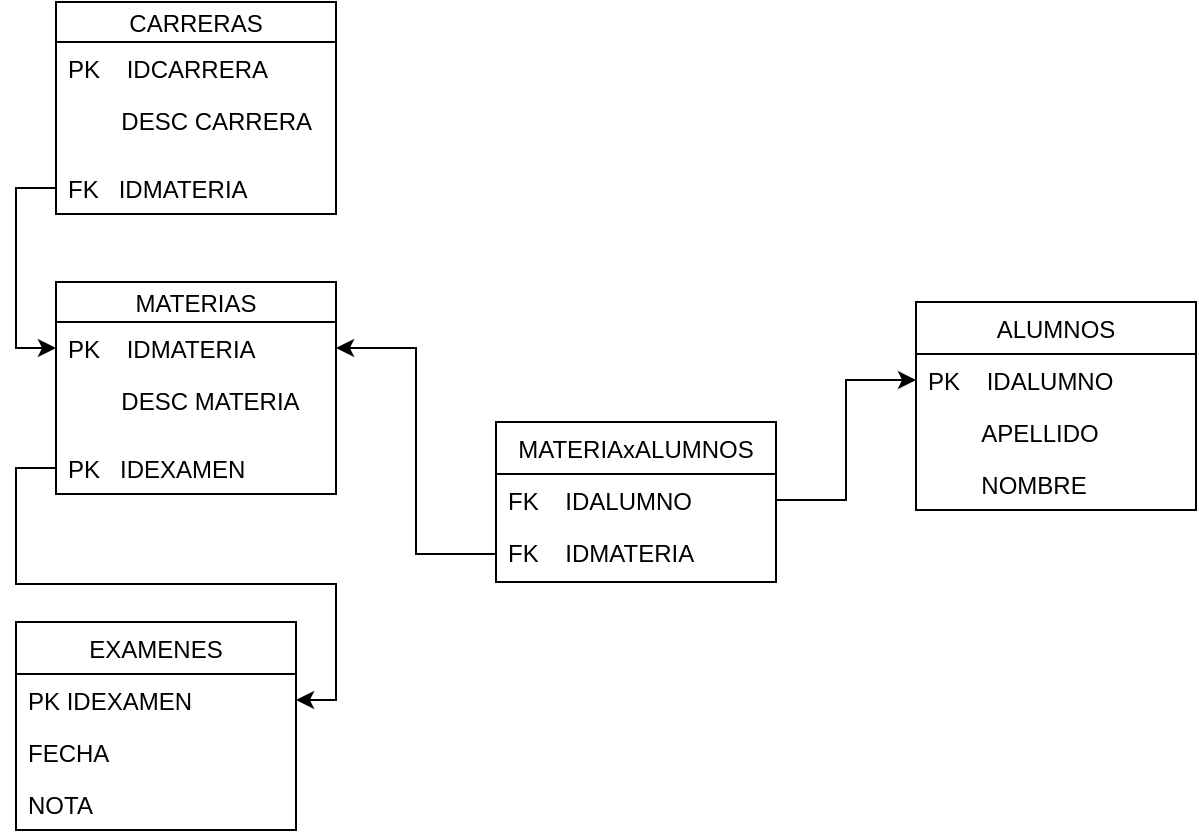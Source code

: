 <mxfile version="17.4.3" type="github">
  <diagram name="Page-1" id="2ca16b54-16f6-2749-3443-fa8db7711227">
    <mxGraphModel dx="1093" dy="576" grid="1" gridSize="10" guides="1" tooltips="1" connect="1" arrows="1" fold="1" page="1" pageScale="1" pageWidth="1100" pageHeight="850" background="none" math="0" shadow="0">
      <root>
        <mxCell id="0" />
        <mxCell id="1" parent="0" />
        <mxCell id="y2i91cYPlv53iorKBUYe-14" value="EXAMENES" style="swimlane;fontStyle=0;childLayout=stackLayout;horizontal=1;startSize=26;fillColor=none;horizontalStack=0;resizeParent=1;resizeParentMax=0;resizeLast=0;collapsible=1;marginBottom=0;" vertex="1" parent="1">
          <mxGeometry x="290" y="480" width="140" height="104" as="geometry" />
        </mxCell>
        <mxCell id="y2i91cYPlv53iorKBUYe-15" value="PK IDEXAMEN" style="text;strokeColor=none;fillColor=none;align=left;verticalAlign=top;spacingLeft=4;spacingRight=4;overflow=hidden;rotatable=0;points=[[0,0.5],[1,0.5]];portConstraint=eastwest;" vertex="1" parent="y2i91cYPlv53iorKBUYe-14">
          <mxGeometry y="26" width="140" height="26" as="geometry" />
        </mxCell>
        <mxCell id="y2i91cYPlv53iorKBUYe-16" value="FECHA" style="text;strokeColor=none;fillColor=none;align=left;verticalAlign=top;spacingLeft=4;spacingRight=4;overflow=hidden;rotatable=0;points=[[0,0.5],[1,0.5]];portConstraint=eastwest;" vertex="1" parent="y2i91cYPlv53iorKBUYe-14">
          <mxGeometry y="52" width="140" height="26" as="geometry" />
        </mxCell>
        <mxCell id="y2i91cYPlv53iorKBUYe-17" value="NOTA" style="text;strokeColor=none;fillColor=none;align=left;verticalAlign=top;spacingLeft=4;spacingRight=4;overflow=hidden;rotatable=0;points=[[0,0.5],[1,0.5]];portConstraint=eastwest;" vertex="1" parent="y2i91cYPlv53iorKBUYe-14">
          <mxGeometry y="78" width="140" height="26" as="geometry" />
        </mxCell>
        <mxCell id="y2i91cYPlv53iorKBUYe-18" value="ALUMNOS" style="swimlane;fontStyle=0;childLayout=stackLayout;horizontal=1;startSize=26;fillColor=none;horizontalStack=0;resizeParent=1;resizeParentMax=0;resizeLast=0;collapsible=1;marginBottom=0;" vertex="1" parent="1">
          <mxGeometry x="740" y="320" width="140" height="104" as="geometry" />
        </mxCell>
        <mxCell id="y2i91cYPlv53iorKBUYe-19" value="PK    IDALUMNO" style="text;strokeColor=none;fillColor=none;align=left;verticalAlign=top;spacingLeft=4;spacingRight=4;overflow=hidden;rotatable=0;points=[[0,0.5],[1,0.5]];portConstraint=eastwest;" vertex="1" parent="y2i91cYPlv53iorKBUYe-18">
          <mxGeometry y="26" width="140" height="26" as="geometry" />
        </mxCell>
        <mxCell id="y2i91cYPlv53iorKBUYe-20" value="        APELLIDO" style="text;strokeColor=none;fillColor=none;align=left;verticalAlign=top;spacingLeft=4;spacingRight=4;overflow=hidden;rotatable=0;points=[[0,0.5],[1,0.5]];portConstraint=eastwest;" vertex="1" parent="y2i91cYPlv53iorKBUYe-18">
          <mxGeometry y="52" width="140" height="26" as="geometry" />
        </mxCell>
        <mxCell id="y2i91cYPlv53iorKBUYe-21" value="        NOMBRE" style="text;strokeColor=none;fillColor=none;align=left;verticalAlign=top;spacingLeft=4;spacingRight=4;overflow=hidden;rotatable=0;points=[[0,0.5],[1,0.5]];portConstraint=eastwest;" vertex="1" parent="y2i91cYPlv53iorKBUYe-18">
          <mxGeometry y="78" width="140" height="26" as="geometry" />
        </mxCell>
        <mxCell id="y2i91cYPlv53iorKBUYe-23" value="CARRERAS" style="swimlane;fontStyle=0;childLayout=stackLayout;horizontal=1;startSize=20;fillColor=none;horizontalStack=0;resizeParent=1;resizeParentMax=0;resizeLast=0;collapsible=1;marginBottom=0;" vertex="1" parent="1">
          <mxGeometry x="310" y="170" width="140" height="106" as="geometry" />
        </mxCell>
        <mxCell id="y2i91cYPlv53iorKBUYe-24" value="PK    IDCARRERA" style="text;strokeColor=none;fillColor=none;align=left;verticalAlign=top;spacingLeft=4;spacingRight=4;overflow=hidden;rotatable=0;points=[[0,0.5],[1,0.5]];portConstraint=eastwest;" vertex="1" parent="y2i91cYPlv53iorKBUYe-23">
          <mxGeometry y="20" width="140" height="26" as="geometry" />
        </mxCell>
        <mxCell id="y2i91cYPlv53iorKBUYe-25" value="        DESC CARRERA" style="text;strokeColor=none;fillColor=none;align=left;verticalAlign=top;spacingLeft=4;spacingRight=4;overflow=hidden;rotatable=0;points=[[0,0.5],[1,0.5]];portConstraint=eastwest;" vertex="1" parent="y2i91cYPlv53iorKBUYe-23">
          <mxGeometry y="46" width="140" height="34" as="geometry" />
        </mxCell>
        <mxCell id="y2i91cYPlv53iorKBUYe-27" value="FK   IDMATERIA" style="text;strokeColor=none;fillColor=none;align=left;verticalAlign=top;spacingLeft=4;spacingRight=4;overflow=hidden;rotatable=0;points=[[0,0.5],[1,0.5]];portConstraint=eastwest;" vertex="1" parent="y2i91cYPlv53iorKBUYe-23">
          <mxGeometry y="80" width="140" height="26" as="geometry" />
        </mxCell>
        <mxCell id="y2i91cYPlv53iorKBUYe-28" style="edgeStyle=orthogonalEdgeStyle;rounded=0;orthogonalLoop=1;jettySize=auto;html=1;entryX=0;entryY=0.5;entryDx=0;entryDy=0;" edge="1" parent="1" source="y2i91cYPlv53iorKBUYe-27" target="y2i91cYPlv53iorKBUYe-30">
          <mxGeometry relative="1" as="geometry">
            <mxPoint x="260" y="360" as="targetPoint" />
          </mxGeometry>
        </mxCell>
        <mxCell id="y2i91cYPlv53iorKBUYe-29" value="MATERIAS" style="swimlane;fontStyle=0;childLayout=stackLayout;horizontal=1;startSize=20;fillColor=none;horizontalStack=0;resizeParent=1;resizeParentMax=0;resizeLast=0;collapsible=1;marginBottom=0;" vertex="1" parent="1">
          <mxGeometry x="310" y="310" width="140" height="106" as="geometry" />
        </mxCell>
        <mxCell id="y2i91cYPlv53iorKBUYe-30" value="PK    IDMATERIA" style="text;strokeColor=none;fillColor=none;align=left;verticalAlign=top;spacingLeft=4;spacingRight=4;overflow=hidden;rotatable=0;points=[[0,0.5],[1,0.5]];portConstraint=eastwest;" vertex="1" parent="y2i91cYPlv53iorKBUYe-29">
          <mxGeometry y="20" width="140" height="26" as="geometry" />
        </mxCell>
        <mxCell id="y2i91cYPlv53iorKBUYe-31" value="        DESC MATERIA" style="text;strokeColor=none;fillColor=none;align=left;verticalAlign=top;spacingLeft=4;spacingRight=4;overflow=hidden;rotatable=0;points=[[0,0.5],[1,0.5]];portConstraint=eastwest;" vertex="1" parent="y2i91cYPlv53iorKBUYe-29">
          <mxGeometry y="46" width="140" height="34" as="geometry" />
        </mxCell>
        <mxCell id="y2i91cYPlv53iorKBUYe-39" value="PK   IDEXAMEN" style="text;strokeColor=none;fillColor=none;align=left;verticalAlign=top;spacingLeft=4;spacingRight=4;overflow=hidden;rotatable=0;points=[[0,0.5],[1,0.5]];portConstraint=eastwest;" vertex="1" parent="y2i91cYPlv53iorKBUYe-29">
          <mxGeometry y="80" width="140" height="26" as="geometry" />
        </mxCell>
        <mxCell id="y2i91cYPlv53iorKBUYe-33" value="MATERIAxALUMNOS" style="swimlane;fontStyle=0;childLayout=stackLayout;horizontal=1;startSize=26;fillColor=none;horizontalStack=0;resizeParent=1;resizeParentMax=0;resizeLast=0;collapsible=1;marginBottom=0;" vertex="1" parent="1">
          <mxGeometry x="530" y="380" width="140" height="80" as="geometry" />
        </mxCell>
        <mxCell id="y2i91cYPlv53iorKBUYe-34" value="FK    IDALUMNO" style="text;strokeColor=none;fillColor=none;align=left;verticalAlign=top;spacingLeft=4;spacingRight=4;overflow=hidden;rotatable=0;points=[[0,0.5],[1,0.5]];portConstraint=eastwest;" vertex="1" parent="y2i91cYPlv53iorKBUYe-33">
          <mxGeometry y="26" width="140" height="26" as="geometry" />
        </mxCell>
        <mxCell id="y2i91cYPlv53iorKBUYe-35" value="FK    IDMATERIA" style="text;strokeColor=none;fillColor=none;align=left;verticalAlign=top;spacingLeft=4;spacingRight=4;overflow=hidden;rotatable=0;points=[[0,0.5],[1,0.5]];portConstraint=eastwest;" vertex="1" parent="y2i91cYPlv53iorKBUYe-33">
          <mxGeometry y="52" width="140" height="28" as="geometry" />
        </mxCell>
        <mxCell id="y2i91cYPlv53iorKBUYe-37" style="edgeStyle=orthogonalEdgeStyle;rounded=0;orthogonalLoop=1;jettySize=auto;html=1;" edge="1" parent="1" source="y2i91cYPlv53iorKBUYe-34" target="y2i91cYPlv53iorKBUYe-19">
          <mxGeometry relative="1" as="geometry" />
        </mxCell>
        <mxCell id="y2i91cYPlv53iorKBUYe-38" style="edgeStyle=orthogonalEdgeStyle;rounded=0;orthogonalLoop=1;jettySize=auto;html=1;entryX=1;entryY=0.5;entryDx=0;entryDy=0;" edge="1" parent="1" source="y2i91cYPlv53iorKBUYe-35" target="y2i91cYPlv53iorKBUYe-30">
          <mxGeometry relative="1" as="geometry" />
        </mxCell>
        <mxCell id="y2i91cYPlv53iorKBUYe-40" style="edgeStyle=orthogonalEdgeStyle;rounded=0;orthogonalLoop=1;jettySize=auto;html=1;" edge="1" parent="1" source="y2i91cYPlv53iorKBUYe-39" target="y2i91cYPlv53iorKBUYe-15">
          <mxGeometry relative="1" as="geometry" />
        </mxCell>
      </root>
    </mxGraphModel>
  </diagram>
</mxfile>
